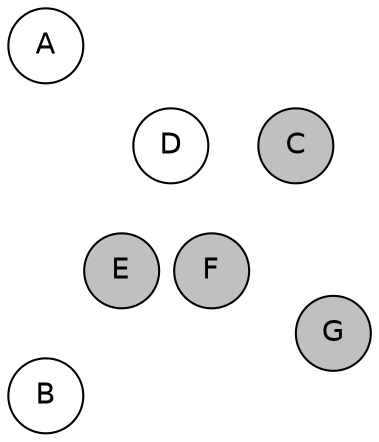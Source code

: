 
graph {

layout = circo;
mindist = .1

node [shape = circle, fontname = Helvetica, margin = 0, style = filled]
edge [style=invis]

subgraph 1 {
	E -- F -- F# -- G -- G# -- A -- A# -- B -- C -- C# -- D -- D# -- E
}

C [fillcolor = gray];
C# [fillcolor = white];
D [fillcolor = white];
D# [fillcolor = white];
E [fillcolor = gray];
F [fillcolor = gray];
F# [fillcolor = gray];
G [fillcolor = gray];
G# [fillcolor = white];
A [fillcolor = white];
A# [fillcolor = cadetblue1];
B [fillcolor = white];
}
